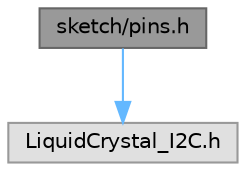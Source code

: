 digraph "sketch/pins.h"
{
 // LATEX_PDF_SIZE
  bgcolor="transparent";
  edge [fontname=Helvetica,fontsize=10,labelfontname=Helvetica,labelfontsize=10];
  node [fontname=Helvetica,fontsize=10,shape=box,height=0.2,width=0.4];
  Node1 [id="Node000001",label="sketch/pins.h",height=0.2,width=0.4,color="gray40", fillcolor="grey60", style="filled", fontcolor="black",tooltip="Declaración de pines y funciones de inicialización para el sistema."];
  Node1 -> Node2 [id="edge1_Node000001_Node000002",color="steelblue1",style="solid",tooltip=" "];
  Node2 [id="Node000002",label="LiquidCrystal_I2C.h",height=0.2,width=0.4,color="grey60", fillcolor="#E0E0E0", style="filled",tooltip=" "];
}
